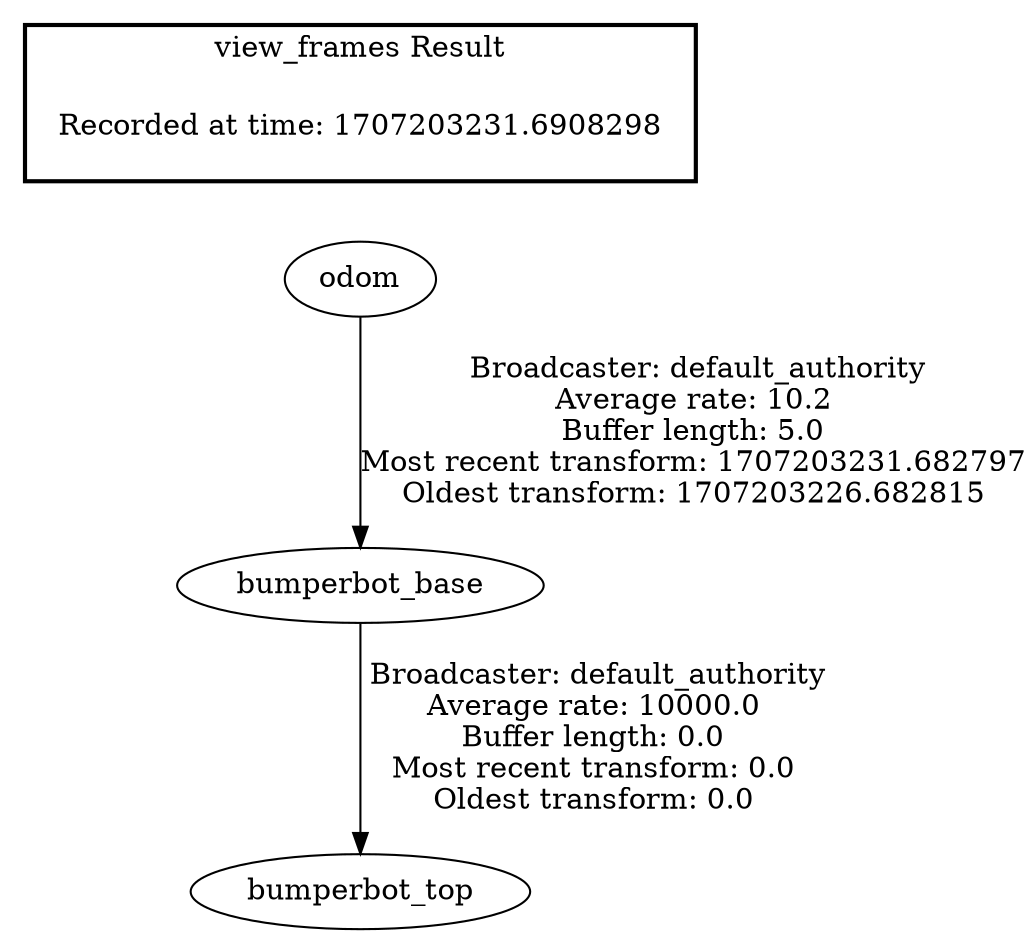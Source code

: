digraph G {
"bumperbot_base" -> "bumperbot_top"[label=" Broadcaster: default_authority\nAverage rate: 10000.0\nBuffer length: 0.0\nMost recent transform: 0.0\nOldest transform: 0.0\n"];
"odom" -> "bumperbot_base"[label=" Broadcaster: default_authority\nAverage rate: 10.2\nBuffer length: 5.0\nMost recent transform: 1707203231.682797\nOldest transform: 1707203226.682815\n"];
edge [style=invis];
 subgraph cluster_legend { style=bold; color=black; label ="view_frames Result";
"Recorded at time: 1707203231.6908298"[ shape=plaintext ] ;
}->"odom";
}